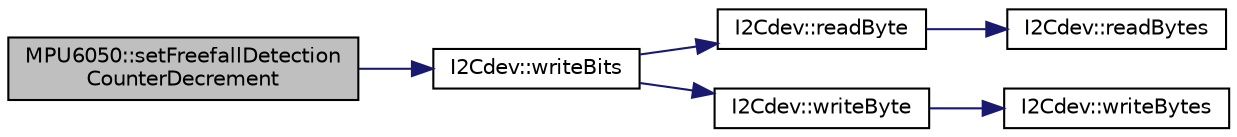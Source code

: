 digraph "MPU6050::setFreefallDetectionCounterDecrement"
{
  edge [fontname="Helvetica",fontsize="10",labelfontname="Helvetica",labelfontsize="10"];
  node [fontname="Helvetica",fontsize="10",shape=record];
  rankdir="LR";
  Node979 [label="MPU6050::setFreefallDetection\lCounterDecrement",height=0.2,width=0.4,color="black", fillcolor="grey75", style="filled", fontcolor="black"];
  Node979 -> Node980 [color="midnightblue",fontsize="10",style="solid",fontname="Helvetica"];
  Node980 [label="I2Cdev::writeBits",height=0.2,width=0.4,color="black", fillcolor="white", style="filled",URL="$class_i2_cdev.html#a913371251b6a41520c080115650e1b59",tooltip="Write multiple bits in an 8-bit device register. "];
  Node980 -> Node981 [color="midnightblue",fontsize="10",style="solid",fontname="Helvetica"];
  Node981 [label="I2Cdev::readByte",height=0.2,width=0.4,color="black", fillcolor="white", style="filled",URL="$class_i2_cdev.html#aef1db446b45660c6631fc780278ac366",tooltip="Read single byte from an 8-bit device register. "];
  Node981 -> Node982 [color="midnightblue",fontsize="10",style="solid",fontname="Helvetica"];
  Node982 [label="I2Cdev::readBytes",height=0.2,width=0.4,color="black", fillcolor="white", style="filled",URL="$class_i2_cdev.html#ae1eed9468ce4653e080bfd8481d2ac88",tooltip="Read multiple bytes from an 8-bit device register. "];
  Node980 -> Node983 [color="midnightblue",fontsize="10",style="solid",fontname="Helvetica"];
  Node983 [label="I2Cdev::writeByte",height=0.2,width=0.4,color="black", fillcolor="white", style="filled",URL="$class_i2_cdev.html#aeb297637ef985cd562da465ba61b7042",tooltip="Write single byte to an 8-bit device register. "];
  Node983 -> Node984 [color="midnightblue",fontsize="10",style="solid",fontname="Helvetica"];
  Node984 [label="I2Cdev::writeBytes",height=0.2,width=0.4,color="black", fillcolor="white", style="filled",URL="$class_i2_cdev.html#aa4e39cac6c0eac5112f9132084bcc93e"];
}
